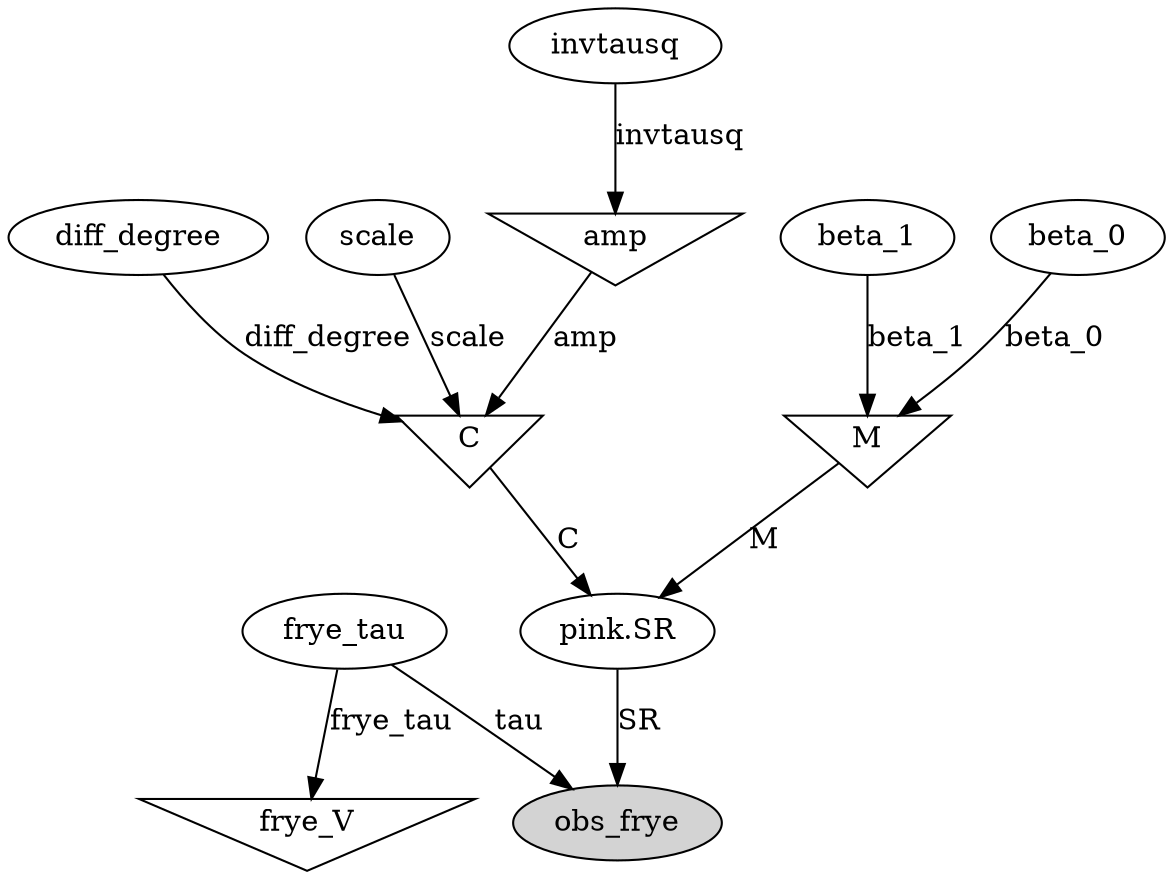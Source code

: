 digraph G {
"obs_frye" [style=filled];
"diff_degree";
"beta_1";
"frye_tau";
"scale";
"beta_0";
"pink.SR";
"invtausq";
"C" [shape=invtriangle];
"M" [shape=invtriangle];
"frye_V" [shape=invtriangle];
"amp" [shape=invtriangle];
"beta_1" -> "M" [label=beta_1];
"beta_0" -> "M" [label=beta_0];
"frye_tau" -> "frye_V" [label=frye_tau];
"invtausq" -> "amp" [label=invtausq];
"pink.SR" -> "obs_frye" [label=SR];
"frye_tau" -> "obs_frye" [label=tau];
"amp" -> "C" [label=amp];
"diff_degree" -> "C" [label=diff_degree];
"scale" -> "C" [label=scale];
"C" -> "pink.SR" [label=C];
"M" -> "pink.SR" [label=M];
}
